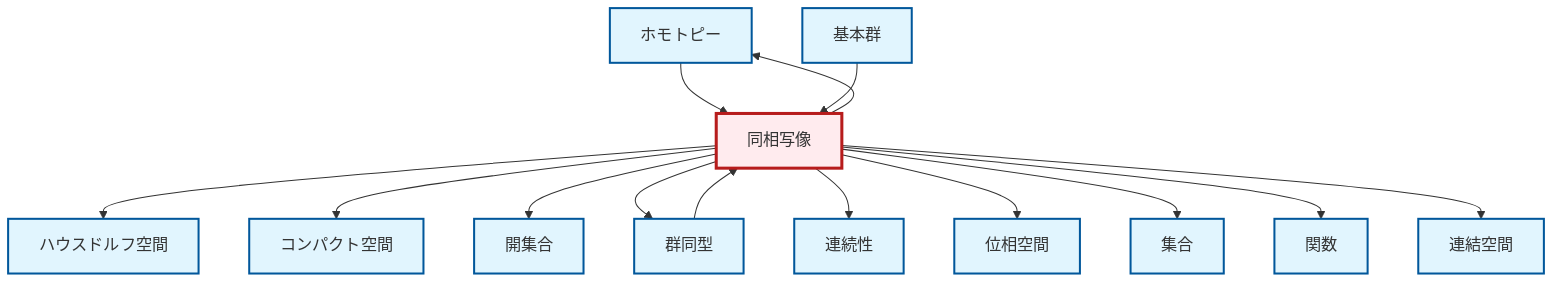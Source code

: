 graph TD
    classDef definition fill:#e1f5fe,stroke:#01579b,stroke-width:2px
    classDef theorem fill:#f3e5f5,stroke:#4a148c,stroke-width:2px
    classDef axiom fill:#fff3e0,stroke:#e65100,stroke-width:2px
    classDef example fill:#e8f5e9,stroke:#1b5e20,stroke-width:2px
    classDef current fill:#ffebee,stroke:#b71c1c,stroke-width:3px
    def-topological-space["位相空間"]:::definition
    def-homotopy["ホモトピー"]:::definition
    def-function["関数"]:::definition
    def-hausdorff["ハウスドルフ空間"]:::definition
    def-compact["コンパクト空間"]:::definition
    def-open-set["開集合"]:::definition
    def-fundamental-group["基本群"]:::definition
    def-continuity["連続性"]:::definition
    def-homeomorphism["同相写像"]:::definition
    def-set["集合"]:::definition
    def-connected["連結空間"]:::definition
    def-isomorphism["群同型"]:::definition
    def-homeomorphism --> def-hausdorff
    def-homeomorphism --> def-homotopy
    def-homotopy --> def-homeomorphism
    def-isomorphism --> def-homeomorphism
    def-homeomorphism --> def-compact
    def-homeomorphism --> def-open-set
    def-homeomorphism --> def-isomorphism
    def-homeomorphism --> def-continuity
    def-homeomorphism --> def-topological-space
    def-homeomorphism --> def-set
    def-homeomorphism --> def-function
    def-fundamental-group --> def-homeomorphism
    def-homeomorphism --> def-connected
    class def-homeomorphism current